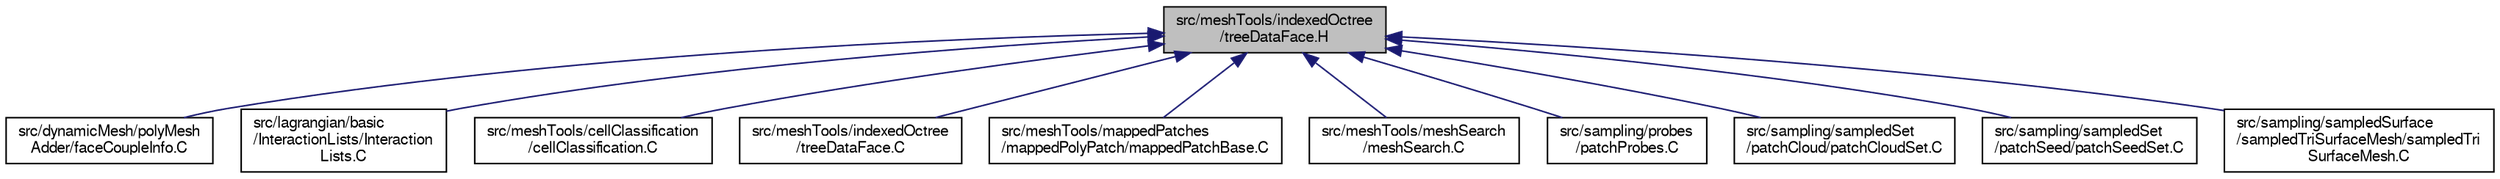 digraph "src/meshTools/indexedOctree/treeDataFace.H"
{
  bgcolor="transparent";
  edge [fontname="FreeSans",fontsize="10",labelfontname="FreeSans",labelfontsize="10"];
  node [fontname="FreeSans",fontsize="10",shape=record];
  Node179 [label="src/meshTools/indexedOctree\l/treeDataFace.H",height=0.2,width=0.4,color="black", fillcolor="grey75", style="filled", fontcolor="black"];
  Node179 -> Node180 [dir="back",color="midnightblue",fontsize="10",style="solid",fontname="FreeSans"];
  Node180 [label="src/dynamicMesh/polyMesh\lAdder/faceCoupleInfo.C",height=0.2,width=0.4,color="black",URL="$a00641.html"];
  Node179 -> Node181 [dir="back",color="midnightblue",fontsize="10",style="solid",fontname="FreeSans"];
  Node181 [label="src/lagrangian/basic\l/InteractionLists/Interaction\lLists.C",height=0.2,width=0.4,color="black",URL="$a04862.html"];
  Node179 -> Node182 [dir="back",color="midnightblue",fontsize="10",style="solid",fontname="FreeSans"];
  Node182 [label="src/meshTools/cellClassification\l/cellClassification.C",height=0.2,width=0.4,color="black",URL="$a07412.html"];
  Node179 -> Node183 [dir="back",color="midnightblue",fontsize="10",style="solid",fontname="FreeSans"];
  Node183 [label="src/meshTools/indexedOctree\l/treeDataFace.C",height=0.2,width=0.4,color="black",URL="$a07553.html"];
  Node179 -> Node184 [dir="back",color="midnightblue",fontsize="10",style="solid",fontname="FreeSans"];
  Node184 [label="src/meshTools/mappedPatches\l/mappedPolyPatch/mappedPatchBase.C",height=0.2,width=0.4,color="black",URL="$a07592.html"];
  Node179 -> Node185 [dir="back",color="midnightblue",fontsize="10",style="solid",fontname="FreeSans"];
  Node185 [label="src/meshTools/meshSearch\l/meshSearch.C",height=0.2,width=0.4,color="black",URL="$a07622.html"];
  Node179 -> Node186 [dir="back",color="midnightblue",fontsize="10",style="solid",fontname="FreeSans"];
  Node186 [label="src/sampling/probes\l/patchProbes.C",height=0.2,width=0.4,color="black",URL="$a14573.html"];
  Node179 -> Node187 [dir="back",color="midnightblue",fontsize="10",style="solid",fontname="FreeSans"];
  Node187 [label="src/sampling/sampledSet\l/patchCloud/patchCloudSet.C",height=0.2,width=0.4,color="black",URL="$a14636.html"];
  Node179 -> Node188 [dir="back",color="midnightblue",fontsize="10",style="solid",fontname="FreeSans"];
  Node188 [label="src/sampling/sampledSet\l/patchSeed/patchSeedSet.C",height=0.2,width=0.4,color="black",URL="$a14642.html"];
  Node179 -> Node189 [dir="back",color="midnightblue",fontsize="10",style="solid",fontname="FreeSans"];
  Node189 [label="src/sampling/sampledSurface\l/sampledTriSurfaceMesh/sampledTri\lSurfaceMesh.C",height=0.2,width=0.4,color="black",URL="$a14804.html"];
}
